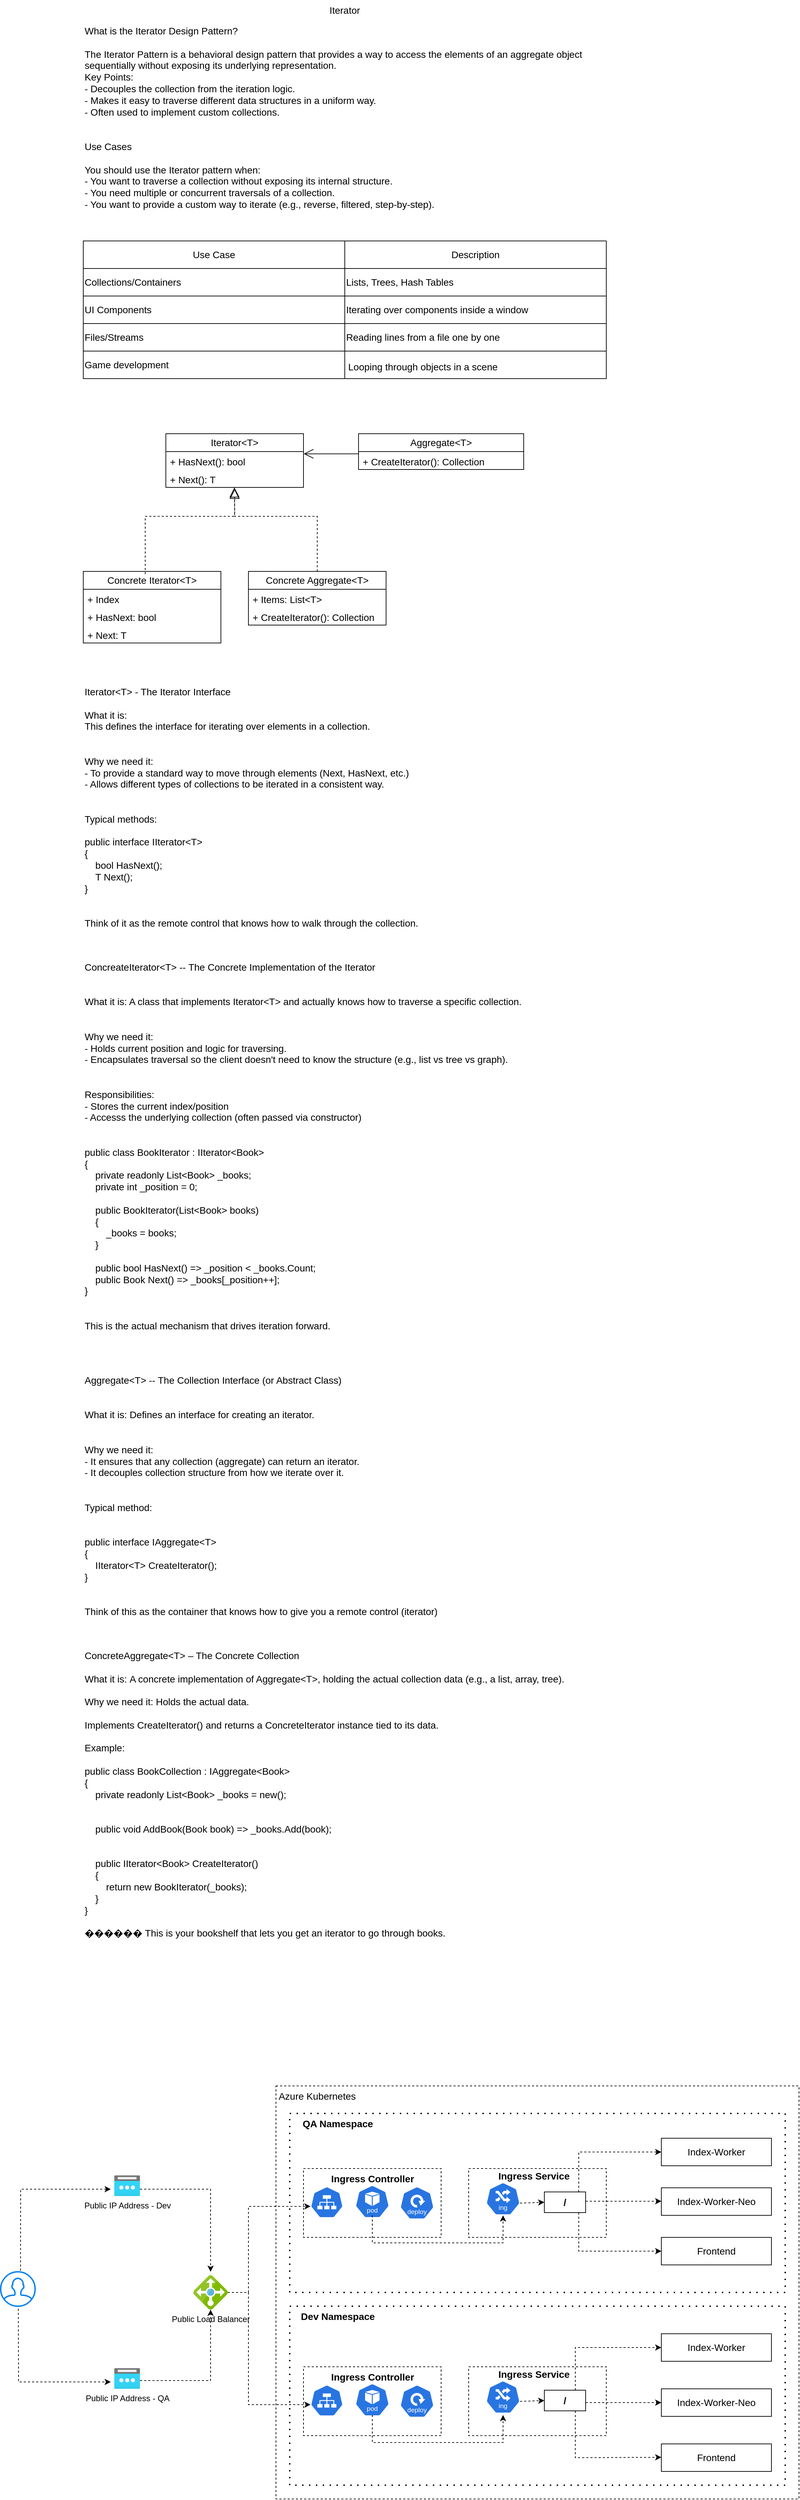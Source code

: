 <mxfile version="28.2.1">
  <diagram name="Page-1" id="oCdV6AftA0xOqmWGUbir">
    <mxGraphModel dx="1884" dy="570" grid="1" gridSize="10" guides="1" tooltips="1" connect="1" arrows="1" fold="1" page="1" pageScale="1" pageWidth="850" pageHeight="1100" math="0" shadow="0">
      <root>
        <mxCell id="0" />
        <mxCell id="1" parent="0" />
        <mxCell id="H-K8lQoIFdCgpRTtP1Ap-5" value="" style="rounded=0;whiteSpace=wrap;html=1;fillColor=none;dashed=1;" vertex="1" parent="1">
          <mxGeometry x="320" y="3080" width="760" height="600" as="geometry" />
        </mxCell>
        <mxCell id="H-K8lQoIFdCgpRTtP1Ap-24" value="" style="rounded=0;whiteSpace=wrap;html=1;fillColor=none;dashed=1;dashPattern=1 4;strokeWidth=2;" vertex="1" parent="1">
          <mxGeometry x="340" y="3400" width="720" height="260" as="geometry" />
        </mxCell>
        <mxCell id="H-K8lQoIFdCgpRTtP1Ap-11" value="" style="rounded=0;whiteSpace=wrap;html=1;fillColor=none;dashed=1;" vertex="1" parent="1">
          <mxGeometry x="600" y="3488" width="200" height="100" as="geometry" />
        </mxCell>
        <mxCell id="u4ihdpOaRvYE82nhLXIy-1" value="What is the Iterator Design Pattern?&#xa;&#xa;The Iterator Pattern is a behavioral design pattern that provides a way to access the elements of an aggregate object sequentially without exposing its underlying representation.&#xa;Key Points:&#xa;- Decouples the collection from the iteration logic.&#xa;- Makes it easy to traverse different data structures in a uniform way.&#xa;- Often used to implement custom collections.&#xa;&#xa;&#xa;Use Cases&#xa;&#xa;You should use the Iterator pattern when:&#xa;- You want to traverse a collection without exposing its internal structure.&#xa;- You need multiple or concurrent traversals of a collection.&#xa;- You want to provide a custom way to iterate (e.g., reverse, filtered, step-by-step)." style="text;whiteSpace=wrap;fontSize=14;" parent="1" vertex="1">
          <mxGeometry x="40" y="80" width="800" height="280" as="geometry" />
        </mxCell>
        <mxCell id="u4ihdpOaRvYE82nhLXIy-2" value="&lt;font style=&quot;font-size: 14px;&quot;&gt;Iterator&lt;/font&gt;" style="text;html=1;align=center;verticalAlign=middle;whiteSpace=wrap;rounded=0;" parent="1" vertex="1">
          <mxGeometry x="360" y="50" width="120" height="30" as="geometry" />
        </mxCell>
        <mxCell id="u4ihdpOaRvYE82nhLXIy-35" value="" style="shape=table;startSize=0;container=1;collapsible=0;childLayout=tableLayout;" parent="1" vertex="1">
          <mxGeometry x="40" y="400" width="760" height="200" as="geometry" />
        </mxCell>
        <mxCell id="u4ihdpOaRvYE82nhLXIy-36" value="" style="shape=tableRow;horizontal=0;startSize=0;swimlaneHead=0;swimlaneBody=0;strokeColor=inherit;top=0;left=0;bottom=0;right=0;collapsible=0;dropTarget=0;fillColor=none;points=[[0,0.5],[1,0.5]];portConstraint=eastwest;" parent="u4ihdpOaRvYE82nhLXIy-35" vertex="1">
          <mxGeometry width="760" height="40" as="geometry" />
        </mxCell>
        <mxCell id="u4ihdpOaRvYE82nhLXIy-37" value="&lt;font style=&quot;font-size: 14px;&quot;&gt;Use Case&lt;/font&gt;" style="shape=partialRectangle;html=1;whiteSpace=wrap;connectable=0;strokeColor=inherit;overflow=hidden;fillColor=none;top=0;left=0;bottom=0;right=0;pointerEvents=1;" parent="u4ihdpOaRvYE82nhLXIy-36" vertex="1">
          <mxGeometry width="380" height="40" as="geometry">
            <mxRectangle width="380" height="40" as="alternateBounds" />
          </mxGeometry>
        </mxCell>
        <mxCell id="u4ihdpOaRvYE82nhLXIy-38" value="&lt;font style=&quot;font-size: 14px;&quot;&gt;Description&lt;/font&gt;" style="shape=partialRectangle;html=1;whiteSpace=wrap;connectable=0;strokeColor=inherit;overflow=hidden;fillColor=none;top=0;left=0;bottom=0;right=0;pointerEvents=1;" parent="u4ihdpOaRvYE82nhLXIy-36" vertex="1">
          <mxGeometry x="380" width="380" height="40" as="geometry">
            <mxRectangle width="380" height="40" as="alternateBounds" />
          </mxGeometry>
        </mxCell>
        <mxCell id="u4ihdpOaRvYE82nhLXIy-39" value="" style="shape=tableRow;horizontal=0;startSize=0;swimlaneHead=0;swimlaneBody=0;strokeColor=inherit;top=0;left=0;bottom=0;right=0;collapsible=0;dropTarget=0;fillColor=none;points=[[0,0.5],[1,0.5]];portConstraint=eastwest;" parent="u4ihdpOaRvYE82nhLXIy-35" vertex="1">
          <mxGeometry y="40" width="760" height="40" as="geometry" />
        </mxCell>
        <mxCell id="u4ihdpOaRvYE82nhLXIy-40" value="Collections/Containers" style="shape=partialRectangle;html=1;whiteSpace=wrap;connectable=0;strokeColor=inherit;overflow=hidden;fillColor=none;top=0;left=0;bottom=0;right=0;pointerEvents=1;align=left;fontSize=14;" parent="u4ihdpOaRvYE82nhLXIy-39" vertex="1">
          <mxGeometry width="380" height="40" as="geometry">
            <mxRectangle width="380" height="40" as="alternateBounds" />
          </mxGeometry>
        </mxCell>
        <mxCell id="u4ihdpOaRvYE82nhLXIy-41" value="Lists, Trees, Hash Tables" style="shape=partialRectangle;html=1;whiteSpace=wrap;connectable=0;strokeColor=inherit;overflow=hidden;fillColor=none;top=0;left=0;bottom=0;right=0;pointerEvents=1;align=left;fontSize=14;" parent="u4ihdpOaRvYE82nhLXIy-39" vertex="1">
          <mxGeometry x="380" width="380" height="40" as="geometry">
            <mxRectangle width="380" height="40" as="alternateBounds" />
          </mxGeometry>
        </mxCell>
        <mxCell id="u4ihdpOaRvYE82nhLXIy-42" value="" style="shape=tableRow;horizontal=0;startSize=0;swimlaneHead=0;swimlaneBody=0;strokeColor=inherit;top=0;left=0;bottom=0;right=0;collapsible=0;dropTarget=0;fillColor=none;points=[[0,0.5],[1,0.5]];portConstraint=eastwest;" parent="u4ihdpOaRvYE82nhLXIy-35" vertex="1">
          <mxGeometry y="80" width="760" height="40" as="geometry" />
        </mxCell>
        <mxCell id="u4ihdpOaRvYE82nhLXIy-43" value="UI Components" style="shape=partialRectangle;html=1;whiteSpace=wrap;connectable=0;strokeColor=inherit;overflow=hidden;fillColor=none;top=0;left=0;bottom=0;right=0;pointerEvents=1;align=left;fontSize=14;" parent="u4ihdpOaRvYE82nhLXIy-42" vertex="1">
          <mxGeometry width="380" height="40" as="geometry">
            <mxRectangle width="380" height="40" as="alternateBounds" />
          </mxGeometry>
        </mxCell>
        <mxCell id="u4ihdpOaRvYE82nhLXIy-44" value="Iterating over components inside a window" style="shape=partialRectangle;html=1;whiteSpace=wrap;connectable=0;strokeColor=inherit;overflow=hidden;fillColor=none;top=0;left=0;bottom=0;right=0;pointerEvents=1;align=left;fontSize=14;" parent="u4ihdpOaRvYE82nhLXIy-42" vertex="1">
          <mxGeometry x="380" width="380" height="40" as="geometry">
            <mxRectangle width="380" height="40" as="alternateBounds" />
          </mxGeometry>
        </mxCell>
        <mxCell id="u4ihdpOaRvYE82nhLXIy-45" value="" style="shape=tableRow;horizontal=0;startSize=0;swimlaneHead=0;swimlaneBody=0;strokeColor=inherit;top=0;left=0;bottom=0;right=0;collapsible=0;dropTarget=0;fillColor=none;points=[[0,0.5],[1,0.5]];portConstraint=eastwest;" parent="u4ihdpOaRvYE82nhLXIy-35" vertex="1">
          <mxGeometry y="120" width="760" height="40" as="geometry" />
        </mxCell>
        <mxCell id="u4ihdpOaRvYE82nhLXIy-46" value="Files/Streams" style="shape=partialRectangle;html=1;whiteSpace=wrap;connectable=0;strokeColor=inherit;overflow=hidden;fillColor=none;top=0;left=0;bottom=0;right=0;pointerEvents=1;align=left;fontSize=14;" parent="u4ihdpOaRvYE82nhLXIy-45" vertex="1">
          <mxGeometry width="380" height="40" as="geometry">
            <mxRectangle width="380" height="40" as="alternateBounds" />
          </mxGeometry>
        </mxCell>
        <mxCell id="u4ihdpOaRvYE82nhLXIy-47" value="Reading lines from a file one by one" style="shape=partialRectangle;html=1;whiteSpace=wrap;connectable=0;strokeColor=inherit;overflow=hidden;fillColor=none;top=0;left=0;bottom=0;right=0;pointerEvents=1;align=left;fontSize=14;" parent="u4ihdpOaRvYE82nhLXIy-45" vertex="1">
          <mxGeometry x="380" width="380" height="40" as="geometry">
            <mxRectangle width="380" height="40" as="alternateBounds" />
          </mxGeometry>
        </mxCell>
        <mxCell id="u4ihdpOaRvYE82nhLXIy-48" value="" style="shape=tableRow;horizontal=0;startSize=0;swimlaneHead=0;swimlaneBody=0;strokeColor=inherit;top=0;left=0;bottom=0;right=0;collapsible=0;dropTarget=0;fillColor=none;points=[[0,0.5],[1,0.5]];portConstraint=eastwest;" parent="u4ihdpOaRvYE82nhLXIy-35" vertex="1">
          <mxGeometry y="160" width="760" height="40" as="geometry" />
        </mxCell>
        <mxCell id="u4ihdpOaRvYE82nhLXIy-49" value="Game development" style="shape=partialRectangle;html=1;whiteSpace=wrap;connectable=0;strokeColor=inherit;overflow=hidden;fillColor=none;top=0;left=0;bottom=0;right=0;pointerEvents=1;align=left;fontSize=14;" parent="u4ihdpOaRvYE82nhLXIy-48" vertex="1">
          <mxGeometry width="380" height="40" as="geometry">
            <mxRectangle width="380" height="40" as="alternateBounds" />
          </mxGeometry>
        </mxCell>
        <mxCell id="u4ihdpOaRvYE82nhLXIy-50" value="&lt;table&gt;&lt;tbody&gt;&lt;tr&gt;&lt;td data-col-size=&quot;sm&quot; data-end=&quot;1378&quot; data-start=&quot;1334&quot;&gt;&lt;/td&gt;&lt;/tr&gt;&lt;/tbody&gt;&lt;/table&gt;&lt;table&gt;&lt;tbody&gt;&lt;tr&gt;&lt;td data-col-size=&quot;md&quot; data-end=&quot;1430&quot; data-start=&quot;1378&quot;&gt;Looping through objects in a scene&lt;/td&gt;&lt;/tr&gt;&lt;/tbody&gt;&lt;/table&gt;" style="shape=partialRectangle;html=1;whiteSpace=wrap;connectable=0;strokeColor=inherit;overflow=hidden;fillColor=none;top=0;left=0;bottom=0;right=0;pointerEvents=1;align=left;fontSize=14;" parent="u4ihdpOaRvYE82nhLXIy-48" vertex="1">
          <mxGeometry x="380" width="380" height="40" as="geometry">
            <mxRectangle width="380" height="40" as="alternateBounds" />
          </mxGeometry>
        </mxCell>
        <mxCell id="u4ihdpOaRvYE82nhLXIy-51" value="Iterator&amp;lt;T&amp;gt;" style="swimlane;fontStyle=0;childLayout=stackLayout;horizontal=1;startSize=26;fillColor=none;horizontalStack=0;resizeParent=1;resizeParentMax=0;resizeLast=0;collapsible=1;marginBottom=0;whiteSpace=wrap;html=1;fontSize=14;" parent="1" vertex="1">
          <mxGeometry x="160" y="680" width="200" height="78" as="geometry" />
        </mxCell>
        <mxCell id="u4ihdpOaRvYE82nhLXIy-52" value="+ HasNext(): bool" style="text;strokeColor=none;fillColor=none;align=left;verticalAlign=top;spacingLeft=4;spacingRight=4;overflow=hidden;rotatable=0;points=[[0,0.5],[1,0.5]];portConstraint=eastwest;whiteSpace=wrap;html=1;fontSize=14;" parent="u4ihdpOaRvYE82nhLXIy-51" vertex="1">
          <mxGeometry y="26" width="200" height="26" as="geometry" />
        </mxCell>
        <mxCell id="u4ihdpOaRvYE82nhLXIy-53" value="+ Next(): T" style="text;strokeColor=none;fillColor=none;align=left;verticalAlign=top;spacingLeft=4;spacingRight=4;overflow=hidden;rotatable=0;points=[[0,0.5],[1,0.5]];portConstraint=eastwest;whiteSpace=wrap;html=1;fontSize=14;" parent="u4ihdpOaRvYE82nhLXIy-51" vertex="1">
          <mxGeometry y="52" width="200" height="26" as="geometry" />
        </mxCell>
        <mxCell id="u4ihdpOaRvYE82nhLXIy-55" value="&lt;font style=&quot;font-size: 14px;&quot;&gt;Aggregate&amp;lt;T&amp;gt;&lt;/font&gt;" style="swimlane;fontStyle=0;childLayout=stackLayout;horizontal=1;startSize=26;fillColor=none;horizontalStack=0;resizeParent=1;resizeParentMax=0;resizeLast=0;collapsible=1;marginBottom=0;whiteSpace=wrap;html=1;" parent="1" vertex="1">
          <mxGeometry x="440" y="680" width="240" height="52" as="geometry" />
        </mxCell>
        <mxCell id="u4ihdpOaRvYE82nhLXIy-56" value="&lt;font style=&quot;font-size: 14px;&quot;&gt;+ CreateIterator(): Collection&lt;/font&gt;" style="text;strokeColor=none;fillColor=none;align=left;verticalAlign=top;spacingLeft=4;spacingRight=4;overflow=hidden;rotatable=0;points=[[0,0.5],[1,0.5]];portConstraint=eastwest;whiteSpace=wrap;html=1;" parent="u4ihdpOaRvYE82nhLXIy-55" vertex="1">
          <mxGeometry y="26" width="240" height="26" as="geometry" />
        </mxCell>
        <mxCell id="u4ihdpOaRvYE82nhLXIy-59" value="Concrete Iterator&amp;lt;T&amp;gt;" style="swimlane;fontStyle=0;childLayout=stackLayout;horizontal=1;startSize=26;fillColor=none;horizontalStack=0;resizeParent=1;resizeParentMax=0;resizeLast=0;collapsible=1;marginBottom=0;whiteSpace=wrap;html=1;fontSize=14;" parent="1" vertex="1">
          <mxGeometry x="40" y="880" width="200" height="104" as="geometry" />
        </mxCell>
        <mxCell id="u4ihdpOaRvYE82nhLXIy-60" value="+ Index" style="text;strokeColor=none;fillColor=none;align=left;verticalAlign=top;spacingLeft=4;spacingRight=4;overflow=hidden;rotatable=0;points=[[0,0.5],[1,0.5]];portConstraint=eastwest;whiteSpace=wrap;html=1;fontSize=14;" parent="u4ihdpOaRvYE82nhLXIy-59" vertex="1">
          <mxGeometry y="26" width="200" height="26" as="geometry" />
        </mxCell>
        <mxCell id="u4ihdpOaRvYE82nhLXIy-61" value="+ HasNext: bool" style="text;strokeColor=none;fillColor=none;align=left;verticalAlign=top;spacingLeft=4;spacingRight=4;overflow=hidden;rotatable=0;points=[[0,0.5],[1,0.5]];portConstraint=eastwest;whiteSpace=wrap;html=1;fontSize=14;" parent="u4ihdpOaRvYE82nhLXIy-59" vertex="1">
          <mxGeometry y="52" width="200" height="26" as="geometry" />
        </mxCell>
        <mxCell id="u4ihdpOaRvYE82nhLXIy-62" value="+ Next: T" style="text;strokeColor=none;fillColor=none;align=left;verticalAlign=top;spacingLeft=4;spacingRight=4;overflow=hidden;rotatable=0;points=[[0,0.5],[1,0.5]];portConstraint=eastwest;whiteSpace=wrap;html=1;fontSize=14;" parent="u4ihdpOaRvYE82nhLXIy-59" vertex="1">
          <mxGeometry y="78" width="200" height="26" as="geometry" />
        </mxCell>
        <mxCell id="u4ihdpOaRvYE82nhLXIy-63" value="&lt;font style=&quot;font-size: 14px;&quot;&gt;Concrete Aggregate&amp;lt;T&amp;gt;&lt;/font&gt;" style="swimlane;fontStyle=0;childLayout=stackLayout;horizontal=1;startSize=26;fillColor=none;horizontalStack=0;resizeParent=1;resizeParentMax=0;resizeLast=0;collapsible=1;marginBottom=0;whiteSpace=wrap;html=1;" parent="1" vertex="1">
          <mxGeometry x="280" y="880" width="200" height="78" as="geometry" />
        </mxCell>
        <mxCell id="u4ihdpOaRvYE82nhLXIy-64" value="+ Items: List&amp;lt;T&amp;gt;" style="text;strokeColor=none;fillColor=none;align=left;verticalAlign=top;spacingLeft=4;spacingRight=4;overflow=hidden;rotatable=0;points=[[0,0.5],[1,0.5]];portConstraint=eastwest;whiteSpace=wrap;html=1;fontSize=14;" parent="u4ihdpOaRvYE82nhLXIy-63" vertex="1">
          <mxGeometry y="26" width="200" height="26" as="geometry" />
        </mxCell>
        <mxCell id="u4ihdpOaRvYE82nhLXIy-65" value="+ CreateIterator(): Collection" style="text;strokeColor=none;fillColor=none;align=left;verticalAlign=top;spacingLeft=4;spacingRight=4;overflow=hidden;rotatable=0;points=[[0,0.5],[1,0.5]];portConstraint=eastwest;whiteSpace=wrap;html=1;fontSize=14;" parent="u4ihdpOaRvYE82nhLXIy-63" vertex="1">
          <mxGeometry y="52" width="200" height="26" as="geometry" />
        </mxCell>
        <mxCell id="u4ihdpOaRvYE82nhLXIy-67" value="" style="endArrow=block;dashed=1;endFill=0;endSize=12;html=1;rounded=0;entryX=0.498;entryY=0.846;entryDx=0;entryDy=0;entryPerimeter=0;" parent="1" edge="1">
          <mxGeometry width="160" relative="1" as="geometry">
            <mxPoint x="130" y="884" as="sourcePoint" />
            <mxPoint x="259.6" y="757.996" as="targetPoint" />
            <Array as="points">
              <mxPoint x="130" y="800" />
              <mxPoint x="260" y="800" />
            </Array>
          </mxGeometry>
        </mxCell>
        <mxCell id="u4ihdpOaRvYE82nhLXIy-68" value="" style="endArrow=block;dashed=1;endFill=0;endSize=12;html=1;rounded=0;exitX=0.5;exitY=0;exitDx=0;exitDy=0;" parent="1" source="u4ihdpOaRvYE82nhLXIy-63" edge="1">
          <mxGeometry width="160" relative="1" as="geometry">
            <mxPoint x="350" y="790" as="sourcePoint" />
            <mxPoint x="260" y="760" as="targetPoint" />
            <Array as="points">
              <mxPoint x="380" y="800" />
              <mxPoint x="260" y="800" />
            </Array>
          </mxGeometry>
        </mxCell>
        <mxCell id="u4ihdpOaRvYE82nhLXIy-69" value="" style="endArrow=open;endFill=1;endSize=12;html=1;rounded=0;exitX=0.002;exitY=0.123;exitDx=0;exitDy=0;exitPerimeter=0;entryX=1.002;entryY=0.123;entryDx=0;entryDy=0;entryPerimeter=0;" parent="1" source="u4ihdpOaRvYE82nhLXIy-56" target="u4ihdpOaRvYE82nhLXIy-52" edge="1">
          <mxGeometry width="160" relative="1" as="geometry">
            <mxPoint x="350" y="790" as="sourcePoint" />
            <mxPoint x="510" y="790" as="targetPoint" />
          </mxGeometry>
        </mxCell>
        <mxCell id="u4ihdpOaRvYE82nhLXIy-70" value="Iterator&lt;T&gt; - The Iterator Interface &#xa;&#xa;What it is:&#xa;This defines the interface for iterating over elements in a collection.&#xa;&#xa;&#xa;Why we need it:&#xa;- To provide a standard way to move through elements (Next, HasNext, etc.)&#xa;- Allows different types of collections to be iterated in a consistent way.&#xa;&#xa;&#xa;Typical methods:&#xa;&#xa;public interface IIterator&lt;T&gt;&#xa;{&#xa;    bool HasNext();&#xa;    T Next();&#xa;}&#xa;&#xa;&#xa;Think of it as the remote control that knows how to walk through the collection." style="text;whiteSpace=wrap;fontSize=14;" parent="1" vertex="1">
          <mxGeometry x="40" y="1040" width="800" height="400" as="geometry" />
        </mxCell>
        <mxCell id="u4ihdpOaRvYE82nhLXIy-71" value="ConcreateIterator&lt;T&gt; -- The Concrete Implementation of the Iterator &#xa;&#xa;&#xa;What it is: A class that implements Iterator&lt;T&gt; and actually knows how to traverse a specific collection.&#xa;&#xa;&#xa;Why we need it:&#xa;- Holds current position and logic for traversing.&#xa;- Encapsulates traversal so the client doesn&#39;t need to know the structure (e.g., list vs tree vs graph).&#xa;&#xa;&#xa;Responsibilities:&#xa;- Stores the current index/position&#xa;- Accesss the underlying collection (often passed via constructor)&#xa;&#xa;&#xa;public class BookIterator : IIterator&lt;Book&gt; &#xa;{&#xa;    private readonly List&lt;Book&gt; _books;&#xa;    private int _position = 0; &#xa;    &#xa;    public BookIterator(List&lt;Book&gt; books) &#xa;    {&#xa;        _books = books;&#xa;    }&#xa;    &#xa;    public bool HasNext() =&gt; _position &lt; _books.Count;&#xa;    public Book Next() =&gt; _books[_position++];    &#xa;}&#xa;&#xa;&#xa;This is the actual mechanism that drives iteration forward." style="text;whiteSpace=wrap;fontSize=14;" parent="1" vertex="1">
          <mxGeometry x="40" y="1440" width="760" height="560" as="geometry" />
        </mxCell>
        <mxCell id="u4ihdpOaRvYE82nhLXIy-72" value="Aggregate&lt;T&gt; -- The Collection Interface (or Abstract Class)&#xa;&#xa;&#xa;What it is: Defines an interface for creating an iterator.&#xa;&#xa;&#xa;Why we need it: &#xa;- It ensures that any collection (aggregate) can return an iterator.&#xa;- It decouples collection structure from how we iterate over it.&#xa;&#xa;&#xa;Typical method:&#xa;&#xa;&#xa;public interface IAggregate&lt;T&gt; &#xa;{&#xa;    IIterator&lt;T&gt; CreateIterator();&#xa;}&#xa;&#xa;&#xa;Think of this as the container that knows how to give you a remote control (iterator)" style="text;whiteSpace=wrap;fontSize=14;" parent="1" vertex="1">
          <mxGeometry x="40" y="2040" width="760" height="360" as="geometry" />
        </mxCell>
        <mxCell id="u4ihdpOaRvYE82nhLXIy-73" value="ConcreteAggregate&lt;T&gt; – The Concrete Collection&#xa;&#xa;What it is: A concrete implementation of Aggregate&lt;T&gt;, holding the actual collection data (e.g., a list, array, tree).&#xa;&#xa;Why we need it: Holds the actual data.&#xa;&#xa;Implements CreateIterator() and returns a ConcreteIterator instance tied to its data.&#xa;&#xa;Example:&#xa;&#xa;public class BookCollection : IAggregate&lt;Book&gt;&#xa;{&#xa;    private readonly List&lt;Book&gt; _books = new();&#xa;&#xa;&#xa;    public void AddBook(Book book) =&gt; _books.Add(book);&#xa;&#xa;&#xa;    public IIterator&lt;Book&gt; CreateIterator()&#xa;    {&#xa;        return new BookIterator(_books);&#xa;    }&#xa;}&#xa;&#xa;������ This is your bookshelf that lets you get an iterator to go through books." style="text;whiteSpace=wrap;fontSize=14;" parent="1" vertex="1">
          <mxGeometry x="40" y="2440" width="800" height="440" as="geometry" />
        </mxCell>
        <mxCell id="H-K8lQoIFdCgpRTtP1Ap-1" value="" style="html=1;verticalLabelPosition=bottom;align=center;labelBackgroundColor=#ffffff;verticalAlign=top;strokeWidth=2;strokeColor=#0080F0;shadow=0;dashed=0;shape=mxgraph.ios7.icons.user;" vertex="1" parent="1">
          <mxGeometry x="-80" y="3350" width="50" height="50" as="geometry" />
        </mxCell>
        <mxCell id="H-K8lQoIFdCgpRTtP1Ap-2" value="Public IP Address - Dev" style="image;aspect=fixed;html=1;points=[];align=center;fontSize=12;image=img/lib/azure2/networking/Public_IP_Addresses.svg;" vertex="1" parent="1">
          <mxGeometry x="85" y="3210" width="37.5" height="30" as="geometry" />
        </mxCell>
        <mxCell id="H-K8lQoIFdCgpRTtP1Ap-3" value="Public IP Address - QA" style="image;aspect=fixed;html=1;points=[];align=center;fontSize=12;image=img/lib/azure2/networking/Public_IP_Addresses.svg;" vertex="1" parent="1">
          <mxGeometry x="85" y="3490" width="37.5" height="30" as="geometry" />
        </mxCell>
        <mxCell id="H-K8lQoIFdCgpRTtP1Ap-4" value="Public Load Balancer" style="image;sketch=0;aspect=fixed;html=1;points=[];align=center;fontSize=12;image=img/lib/mscae/Load_Balancer_feature.svg;" vertex="1" parent="1">
          <mxGeometry x="200" y="3355" width="50" height="50" as="geometry" />
        </mxCell>
        <mxCell id="H-K8lQoIFdCgpRTtP1Ap-6" value="" style="rounded=0;whiteSpace=wrap;html=1;fillColor=none;dashed=1;" vertex="1" parent="1">
          <mxGeometry x="360" y="3488" width="200" height="100" as="geometry" />
        </mxCell>
        <mxCell id="H-K8lQoIFdCgpRTtP1Ap-7" value="" style="aspect=fixed;sketch=0;html=1;dashed=0;whitespace=wrap;verticalLabelPosition=bottom;verticalAlign=top;fillColor=#2875E2;strokeColor=#ffffff;points=[[0.005,0.63,0],[0.1,0.2,0],[0.9,0.2,0],[0.5,0,0],[0.995,0.63,0],[0.72,0.99,0],[0.5,1,0],[0.28,0.99,0]];shape=mxgraph.kubernetes.icon2;prIcon=svc" vertex="1" parent="1">
          <mxGeometry x="370" y="3514" width="47.91" height="46" as="geometry" />
        </mxCell>
        <mxCell id="H-K8lQoIFdCgpRTtP1Ap-8" value="" style="aspect=fixed;sketch=0;html=1;dashed=0;whitespace=wrap;verticalLabelPosition=bottom;verticalAlign=top;fillColor=#2875E2;strokeColor=#ffffff;points=[[0.005,0.63,0],[0.1,0.2,0],[0.9,0.2,0],[0.5,0,0],[0.995,0.63,0],[0.72,0.99,0],[0.5,1,0],[0.28,0.99,0]];shape=mxgraph.kubernetes.icon2;kubernetesLabel=1;prIcon=pod" vertex="1" parent="1">
          <mxGeometry x="435" y="3512" width="50" height="48" as="geometry" />
        </mxCell>
        <mxCell id="H-K8lQoIFdCgpRTtP1Ap-9" value="" style="aspect=fixed;sketch=0;html=1;dashed=0;whitespace=wrap;verticalLabelPosition=bottom;verticalAlign=top;fillColor=#2875E2;strokeColor=#ffffff;points=[[0.005,0.63,0],[0.1,0.2,0],[0.9,0.2,0],[0.5,0,0],[0.995,0.63,0],[0.72,0.99,0],[0.5,1,0],[0.28,0.99,0]];shape=mxgraph.kubernetes.icon2;kubernetesLabel=1;prIcon=deploy" vertex="1" parent="1">
          <mxGeometry x="500" y="3514" width="50" height="48" as="geometry" />
        </mxCell>
        <mxCell id="H-K8lQoIFdCgpRTtP1Ap-10" value="" style="aspect=fixed;sketch=0;html=1;dashed=0;whitespace=wrap;verticalLabelPosition=bottom;verticalAlign=top;fillColor=#2875E2;strokeColor=#ffffff;points=[[0.005,0.63,0],[0.1,0.2,0],[0.9,0.2,0],[0.5,0,0],[0.995,0.63,0],[0.72,0.99,0],[0.5,1,0],[0.28,0.99,0]];shape=mxgraph.kubernetes.icon2;kubernetesLabel=1;prIcon=ing" vertex="1" parent="1">
          <mxGeometry x="625" y="3508" width="50" height="48" as="geometry" />
        </mxCell>
        <mxCell id="H-K8lQoIFdCgpRTtP1Ap-12" value="&lt;b&gt;&lt;font style=&quot;font-size: 14px;&quot;&gt;Ingress Controller&lt;/font&gt;&lt;/b&gt;" style="text;html=1;align=center;verticalAlign=middle;whiteSpace=wrap;rounded=0;" vertex="1" parent="1">
          <mxGeometry x="387.5" y="3488" width="145" height="30" as="geometry" />
        </mxCell>
        <mxCell id="H-K8lQoIFdCgpRTtP1Ap-13" value="&lt;b&gt;&lt;font style=&quot;font-size: 14px;&quot;&gt;Ingress Service&lt;/font&gt;&lt;/b&gt;" style="text;html=1;align=center;verticalAlign=middle;whiteSpace=wrap;rounded=0;" vertex="1" parent="1">
          <mxGeometry x="640" y="3484" width="110" height="30" as="geometry" />
        </mxCell>
        <mxCell id="H-K8lQoIFdCgpRTtP1Ap-14" value="" style="endArrow=classic;html=1;rounded=0;dashed=1;strokeWidth=1;" edge="1" parent="1">
          <mxGeometry width="50" height="50" relative="1" as="geometry">
            <mxPoint x="460" y="3558" as="sourcePoint" />
            <mxPoint x="650" y="3558" as="targetPoint" />
            <Array as="points">
              <mxPoint x="460" y="3598" />
              <mxPoint x="650" y="3598" />
            </Array>
          </mxGeometry>
        </mxCell>
        <mxCell id="H-K8lQoIFdCgpRTtP1Ap-15" value="&lt;font style=&quot;font-size: 14px;&quot;&gt;&lt;b&gt;/&lt;/b&gt;&lt;/font&gt;" style="rounded=0;whiteSpace=wrap;html=1;" vertex="1" parent="1">
          <mxGeometry x="710" y="3522" width="60" height="30" as="geometry" />
        </mxCell>
        <mxCell id="H-K8lQoIFdCgpRTtP1Ap-16" value="" style="endArrow=classic;html=1;rounded=0;exitX=0.995;exitY=0.63;exitDx=0;exitDy=0;exitPerimeter=0;entryX=0;entryY=0.5;entryDx=0;entryDy=0;dashed=1;" edge="1" parent="1" source="H-K8lQoIFdCgpRTtP1Ap-10" target="H-K8lQoIFdCgpRTtP1Ap-15">
          <mxGeometry width="50" height="50" relative="1" as="geometry">
            <mxPoint x="673" y="3485" as="sourcePoint" />
            <mxPoint x="723" y="3435" as="targetPoint" />
          </mxGeometry>
        </mxCell>
        <mxCell id="H-K8lQoIFdCgpRTtP1Ap-17" value="&lt;font style=&quot;font-size: 14px;&quot;&gt;Azure Kubernetes&lt;/font&gt;" style="text;html=1;align=center;verticalAlign=middle;whiteSpace=wrap;rounded=0;" vertex="1" parent="1">
          <mxGeometry x="320" y="3080" width="120" height="30" as="geometry" />
        </mxCell>
        <mxCell id="H-K8lQoIFdCgpRTtP1Ap-18" value="&lt;font style=&quot;font-size: 14px;&quot;&gt;Index-Worker&lt;/font&gt;" style="rounded=0;whiteSpace=wrap;html=1;" vertex="1" parent="1">
          <mxGeometry x="880" y="3440" width="160" height="40" as="geometry" />
        </mxCell>
        <mxCell id="H-K8lQoIFdCgpRTtP1Ap-19" value="&lt;font style=&quot;font-size: 14px;&quot;&gt;Index-Worker-Neo&lt;/font&gt;" style="rounded=0;whiteSpace=wrap;html=1;" vertex="1" parent="1">
          <mxGeometry x="880" y="3520" width="160" height="40" as="geometry" />
        </mxCell>
        <mxCell id="H-K8lQoIFdCgpRTtP1Ap-20" value="&lt;font style=&quot;font-size: 14px;&quot;&gt;Frontend&lt;/font&gt;" style="rounded=0;whiteSpace=wrap;html=1;" vertex="1" parent="1">
          <mxGeometry x="880" y="3600" width="160" height="40" as="geometry" />
        </mxCell>
        <mxCell id="H-K8lQoIFdCgpRTtP1Ap-21" value="" style="endArrow=classic;html=1;rounded=0;entryX=0;entryY=0.5;entryDx=0;entryDy=0;exitX=0.75;exitY=0;exitDx=0;exitDy=0;dashed=1;" edge="1" parent="1" source="H-K8lQoIFdCgpRTtP1Ap-15" target="H-K8lQoIFdCgpRTtP1Ap-18">
          <mxGeometry width="50" height="50" relative="1" as="geometry">
            <mxPoint x="770" y="3522" as="sourcePoint" />
            <mxPoint x="820" y="3472" as="targetPoint" />
            <Array as="points">
              <mxPoint x="755" y="3460" />
            </Array>
          </mxGeometry>
        </mxCell>
        <mxCell id="H-K8lQoIFdCgpRTtP1Ap-22" value="" style="endArrow=classic;html=1;rounded=0;entryX=0;entryY=0.5;entryDx=0;entryDy=0;dashed=1;" edge="1" parent="1" target="H-K8lQoIFdCgpRTtP1Ap-19">
          <mxGeometry width="50" height="50" relative="1" as="geometry">
            <mxPoint x="770" y="3540" as="sourcePoint" />
            <mxPoint x="820" y="3490" as="targetPoint" />
          </mxGeometry>
        </mxCell>
        <mxCell id="H-K8lQoIFdCgpRTtP1Ap-23" value="" style="endArrow=classic;html=1;rounded=0;entryX=0;entryY=0.5;entryDx=0;entryDy=0;dashed=1;exitX=0.75;exitY=1;exitDx=0;exitDy=0;" edge="1" parent="1" source="H-K8lQoIFdCgpRTtP1Ap-15">
          <mxGeometry width="50" height="50" relative="1" as="geometry">
            <mxPoint x="770" y="3619.5" as="sourcePoint" />
            <mxPoint x="880" y="3619.5" as="targetPoint" />
            <Array as="points">
              <mxPoint x="755" y="3620" />
            </Array>
          </mxGeometry>
        </mxCell>
        <mxCell id="H-K8lQoIFdCgpRTtP1Ap-25" value="&lt;font style=&quot;font-size: 14px;&quot;&gt;&lt;b&gt;Dev Namespace&lt;/b&gt;&lt;/font&gt;" style="text;html=1;align=center;verticalAlign=middle;whiteSpace=wrap;rounded=0;" vertex="1" parent="1">
          <mxGeometry x="340" y="3400" width="140" height="30" as="geometry" />
        </mxCell>
        <mxCell id="H-K8lQoIFdCgpRTtP1Ap-28" value="" style="rounded=0;whiteSpace=wrap;html=1;fillColor=none;dashed=1;dashPattern=1 4;strokeWidth=2;" vertex="1" parent="1">
          <mxGeometry x="340" y="3120" width="720" height="260" as="geometry" />
        </mxCell>
        <mxCell id="H-K8lQoIFdCgpRTtP1Ap-29" value="&lt;font style=&quot;font-size: 14px;&quot;&gt;&lt;b&gt;QA Namespace&lt;/b&gt;&lt;/font&gt;" style="text;html=1;align=center;verticalAlign=middle;whiteSpace=wrap;rounded=0;" vertex="1" parent="1">
          <mxGeometry x="340" y="3120" width="140" height="30" as="geometry" />
        </mxCell>
        <mxCell id="H-K8lQoIFdCgpRTtP1Ap-30" value="" style="rounded=0;whiteSpace=wrap;html=1;fillColor=none;dashed=1;" vertex="1" parent="1">
          <mxGeometry x="360" y="3200" width="200" height="100" as="geometry" />
        </mxCell>
        <mxCell id="H-K8lQoIFdCgpRTtP1Ap-31" value="" style="aspect=fixed;sketch=0;html=1;dashed=0;whitespace=wrap;verticalLabelPosition=bottom;verticalAlign=top;fillColor=#2875E2;strokeColor=#ffffff;points=[[0.005,0.63,0],[0.1,0.2,0],[0.9,0.2,0],[0.5,0,0],[0.995,0.63,0],[0.72,0.99,0],[0.5,1,0],[0.28,0.99,0]];shape=mxgraph.kubernetes.icon2;prIcon=svc" vertex="1" parent="1">
          <mxGeometry x="370" y="3226" width="47.91" height="46" as="geometry" />
        </mxCell>
        <mxCell id="H-K8lQoIFdCgpRTtP1Ap-32" value="" style="aspect=fixed;sketch=0;html=1;dashed=0;whitespace=wrap;verticalLabelPosition=bottom;verticalAlign=top;fillColor=#2875E2;strokeColor=#ffffff;points=[[0.005,0.63,0],[0.1,0.2,0],[0.9,0.2,0],[0.5,0,0],[0.995,0.63,0],[0.72,0.99,0],[0.5,1,0],[0.28,0.99,0]];shape=mxgraph.kubernetes.icon2;kubernetesLabel=1;prIcon=pod" vertex="1" parent="1">
          <mxGeometry x="435" y="3224" width="50" height="48" as="geometry" />
        </mxCell>
        <mxCell id="H-K8lQoIFdCgpRTtP1Ap-33" value="" style="aspect=fixed;sketch=0;html=1;dashed=0;whitespace=wrap;verticalLabelPosition=bottom;verticalAlign=top;fillColor=#2875E2;strokeColor=#ffffff;points=[[0.005,0.63,0],[0.1,0.2,0],[0.9,0.2,0],[0.5,0,0],[0.995,0.63,0],[0.72,0.99,0],[0.5,1,0],[0.28,0.99,0]];shape=mxgraph.kubernetes.icon2;kubernetesLabel=1;prIcon=deploy" vertex="1" parent="1">
          <mxGeometry x="500" y="3226" width="50" height="48" as="geometry" />
        </mxCell>
        <mxCell id="H-K8lQoIFdCgpRTtP1Ap-34" value="&lt;b&gt;&lt;font style=&quot;font-size: 14px;&quot;&gt;Ingress Controller&lt;/font&gt;&lt;/b&gt;" style="text;html=1;align=center;verticalAlign=middle;whiteSpace=wrap;rounded=0;" vertex="1" parent="1">
          <mxGeometry x="387.5" y="3200" width="145" height="30" as="geometry" />
        </mxCell>
        <mxCell id="H-K8lQoIFdCgpRTtP1Ap-35" value="" style="rounded=0;whiteSpace=wrap;html=1;fillColor=none;dashed=1;" vertex="1" parent="1">
          <mxGeometry x="600" y="3200" width="200" height="100" as="geometry" />
        </mxCell>
        <mxCell id="H-K8lQoIFdCgpRTtP1Ap-36" value="" style="aspect=fixed;sketch=0;html=1;dashed=0;whitespace=wrap;verticalLabelPosition=bottom;verticalAlign=top;fillColor=#2875E2;strokeColor=#ffffff;points=[[0.005,0.63,0],[0.1,0.2,0],[0.9,0.2,0],[0.5,0,0],[0.995,0.63,0],[0.72,0.99,0],[0.5,1,0],[0.28,0.99,0]];shape=mxgraph.kubernetes.icon2;kubernetesLabel=1;prIcon=ing" vertex="1" parent="1">
          <mxGeometry x="625" y="3220" width="50" height="48" as="geometry" />
        </mxCell>
        <mxCell id="H-K8lQoIFdCgpRTtP1Ap-37" value="&lt;b&gt;&lt;font style=&quot;font-size: 14px;&quot;&gt;Ingress Service&lt;/font&gt;&lt;/b&gt;" style="text;html=1;align=center;verticalAlign=middle;whiteSpace=wrap;rounded=0;" vertex="1" parent="1">
          <mxGeometry x="640" y="3196" width="110" height="30" as="geometry" />
        </mxCell>
        <mxCell id="H-K8lQoIFdCgpRTtP1Ap-38" value="&lt;font style=&quot;font-size: 14px;&quot;&gt;&lt;b&gt;/&lt;/b&gt;&lt;/font&gt;" style="rounded=0;whiteSpace=wrap;html=1;" vertex="1" parent="1">
          <mxGeometry x="710" y="3234" width="60" height="30" as="geometry" />
        </mxCell>
        <mxCell id="H-K8lQoIFdCgpRTtP1Ap-39" value="" style="endArrow=classic;html=1;rounded=0;exitX=0.995;exitY=0.63;exitDx=0;exitDy=0;exitPerimeter=0;entryX=0;entryY=0.5;entryDx=0;entryDy=0;dashed=1;" edge="1" parent="1" source="H-K8lQoIFdCgpRTtP1Ap-36" target="H-K8lQoIFdCgpRTtP1Ap-38">
          <mxGeometry width="50" height="50" relative="1" as="geometry">
            <mxPoint x="673" y="3197" as="sourcePoint" />
            <mxPoint x="723" y="3147" as="targetPoint" />
          </mxGeometry>
        </mxCell>
        <mxCell id="H-K8lQoIFdCgpRTtP1Ap-40" value="&lt;font style=&quot;font-size: 14px;&quot;&gt;Index-Worker&lt;/font&gt;" style="rounded=0;whiteSpace=wrap;html=1;" vertex="1" parent="1">
          <mxGeometry x="880" y="3156" width="160" height="40" as="geometry" />
        </mxCell>
        <mxCell id="H-K8lQoIFdCgpRTtP1Ap-41" value="&lt;font style=&quot;font-size: 14px;&quot;&gt;Index-Worker-Neo&lt;/font&gt;" style="rounded=0;whiteSpace=wrap;html=1;" vertex="1" parent="1">
          <mxGeometry x="880" y="3228" width="160" height="40" as="geometry" />
        </mxCell>
        <mxCell id="H-K8lQoIFdCgpRTtP1Ap-42" value="&lt;font style=&quot;font-size: 14px;&quot;&gt;Frontend&lt;/font&gt;" style="rounded=0;whiteSpace=wrap;html=1;" vertex="1" parent="1">
          <mxGeometry x="880" y="3300" width="160" height="40" as="geometry" />
        </mxCell>
        <mxCell id="H-K8lQoIFdCgpRTtP1Ap-43" value="" style="endArrow=classic;html=1;rounded=0;dashed=1;strokeWidth=1;" edge="1" parent="1">
          <mxGeometry width="50" height="50" relative="1" as="geometry">
            <mxPoint x="460" y="3268" as="sourcePoint" />
            <mxPoint x="650" y="3268" as="targetPoint" />
            <Array as="points">
              <mxPoint x="460" y="3308" />
              <mxPoint x="650" y="3308" />
            </Array>
          </mxGeometry>
        </mxCell>
        <mxCell id="H-K8lQoIFdCgpRTtP1Ap-44" value="" style="endArrow=classic;html=1;rounded=0;entryX=0;entryY=0.5;entryDx=0;entryDy=0;exitX=0.75;exitY=0;exitDx=0;exitDy=0;dashed=1;" edge="1" parent="1" target="H-K8lQoIFdCgpRTtP1Ap-40">
          <mxGeometry width="50" height="50" relative="1" as="geometry">
            <mxPoint x="760" y="3234" as="sourcePoint" />
            <mxPoint x="885" y="3172" as="targetPoint" />
            <Array as="points">
              <mxPoint x="760" y="3176" />
            </Array>
          </mxGeometry>
        </mxCell>
        <mxCell id="H-K8lQoIFdCgpRTtP1Ap-45" value="" style="endArrow=classic;html=1;rounded=0;entryX=0;entryY=0.5;entryDx=0;entryDy=0;dashed=1;" edge="1" parent="1">
          <mxGeometry width="50" height="50" relative="1" as="geometry">
            <mxPoint x="770" y="3247.5" as="sourcePoint" />
            <mxPoint x="880" y="3247.5" as="targetPoint" />
          </mxGeometry>
        </mxCell>
        <mxCell id="H-K8lQoIFdCgpRTtP1Ap-46" value="" style="endArrow=classic;html=1;rounded=0;entryX=0;entryY=0.5;entryDx=0;entryDy=0;dashed=1;exitX=0.75;exitY=1;exitDx=0;exitDy=0;" edge="1" parent="1" target="H-K8lQoIFdCgpRTtP1Ap-42">
          <mxGeometry width="50" height="50" relative="1" as="geometry">
            <mxPoint x="760" y="3264" as="sourcePoint" />
            <mxPoint x="885" y="3331.5" as="targetPoint" />
            <Array as="points">
              <mxPoint x="760" y="3320" />
            </Array>
          </mxGeometry>
        </mxCell>
        <mxCell id="H-K8lQoIFdCgpRTtP1Ap-47" value="" style="endArrow=classic;html=1;rounded=0;exitX=0.576;exitY=-0.032;exitDx=0;exitDy=0;exitPerimeter=0;dashed=1;" edge="1" parent="1" source="H-K8lQoIFdCgpRTtP1Ap-1">
          <mxGeometry width="50" height="50" relative="1" as="geometry">
            <mxPoint x="-30" y="3360" as="sourcePoint" />
            <mxPoint x="80" y="3230" as="targetPoint" />
            <Array as="points">
              <mxPoint x="-51" y="3230" />
            </Array>
          </mxGeometry>
        </mxCell>
        <mxCell id="H-K8lQoIFdCgpRTtP1Ap-48" value="" style="endArrow=classic;html=1;rounded=0;exitX=0.512;exitY=1.072;exitDx=0;exitDy=0;exitPerimeter=0;dashed=1;" edge="1" parent="1" source="H-K8lQoIFdCgpRTtP1Ap-1">
          <mxGeometry width="50" height="50" relative="1" as="geometry">
            <mxPoint x="-40" y="3420" as="sourcePoint" />
            <mxPoint x="80" y="3510" as="targetPoint" />
            <Array as="points">
              <mxPoint x="-54" y="3510" />
            </Array>
          </mxGeometry>
        </mxCell>
        <mxCell id="H-K8lQoIFdCgpRTtP1Ap-49" value="" style="endArrow=classic;html=1;rounded=0;dashed=1;" edge="1" parent="1">
          <mxGeometry width="50" height="50" relative="1" as="geometry">
            <mxPoint x="122.5" y="3230" as="sourcePoint" />
            <mxPoint x="225" y="3350" as="targetPoint" />
            <Array as="points">
              <mxPoint x="225" y="3230" />
            </Array>
          </mxGeometry>
        </mxCell>
        <mxCell id="H-K8lQoIFdCgpRTtP1Ap-50" value="" style="endArrow=classic;html=1;rounded=0;dashed=1;" edge="1" parent="1" target="H-K8lQoIFdCgpRTtP1Ap-4">
          <mxGeometry width="50" height="50" relative="1" as="geometry">
            <mxPoint x="122.5" y="3508" as="sourcePoint" />
            <mxPoint x="220" y="3430" as="targetPoint" />
            <Array as="points">
              <mxPoint x="225" y="3508" />
            </Array>
          </mxGeometry>
        </mxCell>
        <mxCell id="H-K8lQoIFdCgpRTtP1Ap-51" value="" style="endArrow=classic;html=1;rounded=0;entryX=0.005;entryY=0.63;entryDx=0;entryDy=0;entryPerimeter=0;dashed=1;" edge="1" parent="1" target="H-K8lQoIFdCgpRTtP1Ap-31">
          <mxGeometry width="50" height="50" relative="1" as="geometry">
            <mxPoint x="250" y="3380" as="sourcePoint" />
            <mxPoint x="300" y="3330" as="targetPoint" />
            <Array as="points">
              <mxPoint x="280" y="3380" />
              <mxPoint x="280" y="3255" />
            </Array>
          </mxGeometry>
        </mxCell>
        <mxCell id="H-K8lQoIFdCgpRTtP1Ap-53" value="" style="endArrow=classic;html=1;rounded=0;entryX=0.005;entryY=0.63;entryDx=0;entryDy=0;entryPerimeter=0;dashed=1;" edge="1" parent="1" target="H-K8lQoIFdCgpRTtP1Ap-7">
          <mxGeometry width="50" height="50" relative="1" as="geometry">
            <mxPoint x="280" y="3380" as="sourcePoint" />
            <mxPoint x="330" y="3330" as="targetPoint" />
            <Array as="points">
              <mxPoint x="280" y="3543" />
            </Array>
          </mxGeometry>
        </mxCell>
      </root>
    </mxGraphModel>
  </diagram>
</mxfile>
